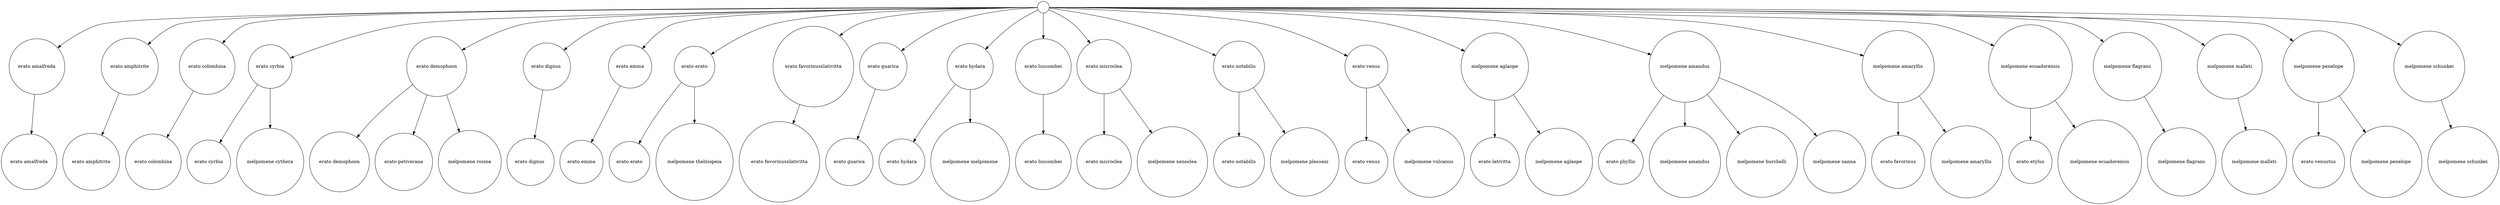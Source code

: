 digraph tree {
	"root" [label="", shape=circle]
	"erato amalfreda" [label="erato amalfreda", shape=circle]
	"erato amphitrite" [label="erato amphitrite", shape=circle]
	"erato colombina" [label="erato colombina", shape=circle]
	"erato cyrbia" [label="erato cyrbia", shape=circle]
	"erato demophoon" [label="erato demophoon", shape=circle]
	"erato dignus " [label="erato dignus ", shape=circle]
	"erato emma" [label="erato emma", shape=circle]
	"erato erato" [label="erato erato", shape=circle]
	"erato favorinusxlativitta" [label="erato favorinusxlativitta", shape=circle]
	"erato guarica" [label="erato guarica", shape=circle]
	"erato hydara" [label="erato hydara", shape=circle]
	"erato luscombei" [label="erato luscombei", shape=circle]
	"erato microclea" [label="erato microclea", shape=circle]
	"erato notabilis" [label="erato notabilis", shape=circle]
	"erato venus" [label="erato venus", shape=circle]
	"melpomene aglaope" [label="melpomene aglaope", shape=circle]
	"melpomene amandus" [label="melpomene amandus", shape=circle]
	"melpomene amaryllis" [label="melpomene amaryllis", shape=circle]
	"melpomene ecuadorensis" [label="melpomene ecuadorensis", shape=circle]
	"melpomene flagrans" [label="melpomene flagrans", shape=circle]
	"melpomene malleti" [label="melpomene malleti", shape=circle]
	"melpomene penelope" [label="melpomene penelope", shape=circle]
	"melpomene schunkei" [label="melpomene schunkei", shape=circle]
	"erato amalfreda1" [label="erato amalfreda", shape=circle]
	"erato amphitrite4" [label="erato amphitrite", shape=circle]
	"erato colombina5" [label="erato colombina", shape=circle]
	"erato cyrbia6" [label="erato cyrbia", shape=circle]
	"melpomene cythera6" [label="melpomene cythera", shape=circle]
	"erato demophoon7" [label="erato demophoon", shape=circle]
	"erato petiverana7" [label="erato petiverana", shape=circle]
	"melpomene rosina7" [label="melpomene rosina", shape=circle]
	"erato dignus 8" [label="erato dignus ", shape=circle]
	"erato emma10" [label="erato emma", shape=circle]
	"erato erato11" [label="erato erato", shape=circle]
	"melpomene thelxiopeia11" [label="melpomene thelxiopeia", shape=circle]
	"erato favorinusxlativitta12" [label="erato favorinusxlativitta", shape=circle]
	"erato guarica14" [label="erato guarica", shape=circle]
	"erato hydara15" [label="erato hydara", shape=circle]
	"melpomene melpomene15" [label="melpomene melpomene", shape=circle]
	"erato luscombei16" [label="erato luscombei", shape=circle]
	"erato microclea18" [label="erato microclea", shape=circle]
	"melpomene xenoclea18" [label="melpomene xenoclea", shape=circle]
	"erato notabilis19" [label="erato notabilis", shape=circle]
	"melpomene plesseni19" [label="melpomene plesseni", shape=circle]
	"erato venus22" [label="erato venus", shape=circle]
	"melpomene vulcanus22" [label="melpomene vulcanus", shape=circle]
	"erato lativitta0" [label="erato lativitta", shape=circle]
	"melpomene aglaope0" [label="melpomene aglaope", shape=circle]
	"erato phyllis2" [label="erato phyllis", shape=circle]
	"melpomene amandus2" [label="melpomene amandus", shape=circle]
	"melpomene burchelli2" [label="melpomene burchelli", shape=circle]
	"melpomene nanna2" [label="melpomene nanna", shape=circle]
	"erato favorinus3" [label="erato favorinus", shape=circle]
	"melpomene amaryllis3" [label="melpomene amaryllis", shape=circle]
	"erato etylus9" [label="erato etylus", shape=circle]
	"melpomene ecuadorensis9" [label="melpomene ecuadorensis", shape=circle]
	"melpomene flagrans13" [label="melpomene flagrans", shape=circle]
	"melpomene malleti17" [label="melpomene malleti", shape=circle]
	"erato venustus20" [label="erato venustus", shape=circle]
	"melpomene penelope20" [label="melpomene penelope", shape=circle]
	"melpomene schunkei21" [label="melpomene schunkei", shape=circle]

	"root" -> "melpomene aglaope"
	"root" -> "erato amalfreda"
	"root" -> "melpomene amandus"
	"root" -> "melpomene amaryllis"
	"root" -> "erato amphitrite"
	"root" -> "erato colombina"
	"root" -> "erato cyrbia"
	"root" -> "erato demophoon"
	"root" -> "erato dignus "
	"root" -> "melpomene ecuadorensis"
	"root" -> "erato emma"
	"root" -> "erato erato"
	"root" -> "erato favorinusxlativitta"
	"root" -> "melpomene flagrans"
	"root" -> "erato guarica"
	"root" -> "erato hydara"
	"root" -> "erato luscombei"
	"root" -> "melpomene malleti"
	"root" -> "erato microclea"
	"root" -> "erato notabilis"
	"root" -> "melpomene penelope"
	"root" -> "melpomene schunkei"
	"root" -> "erato venus"
	"erato amalfreda" -> "erato amalfreda1"
	"erato amphitrite" -> "erato amphitrite4"
	"erato colombina" -> "erato colombina5"
	"erato cyrbia" -> "erato cyrbia6"
	"erato cyrbia" -> "melpomene cythera6"
	"erato demophoon" -> "erato demophoon7"
	"erato demophoon" -> "erato petiverana7"
	"erato demophoon" -> "melpomene rosina7"
	"erato dignus " -> "erato dignus 8"
	"erato emma" -> "erato emma10"
	"erato erato" -> "erato erato11"
	"erato erato" -> "melpomene thelxiopeia11"
	"erato favorinusxlativitta" -> "erato favorinusxlativitta12"
	"erato guarica" -> "erato guarica14"
	"erato hydara" -> "erato hydara15"
	"erato hydara" -> "melpomene melpomene15"
	"erato luscombei" -> "erato luscombei16"
	"erato microclea" -> "erato microclea18"
	"erato microclea" -> "melpomene xenoclea18"
	"erato notabilis" -> "erato notabilis19"
	"erato notabilis" -> "melpomene plesseni19"
	"erato venus" -> "erato venus22"
	"erato venus" -> "melpomene vulcanus22"
	"melpomene aglaope" -> "melpomene aglaope0"
	"melpomene aglaope" -> "erato lativitta0"
	"melpomene amandus" -> "melpomene amandus2"
	"melpomene amandus" -> "melpomene burchelli2"
	"melpomene amandus" -> "melpomene nanna2"
	"melpomene amandus" -> "erato phyllis2"
	"melpomene amaryllis" -> "melpomene amaryllis3"
	"melpomene amaryllis" -> "erato favorinus3"
	"melpomene ecuadorensis" -> "melpomene ecuadorensis9"
	"melpomene ecuadorensis" -> "erato etylus9"
	"melpomene flagrans" -> "melpomene flagrans13"
	"melpomene malleti" -> "melpomene malleti17"
	"melpomene penelope" -> "melpomene penelope20"
	"melpomene penelope" -> "erato venustus20"
	"melpomene schunkei" -> "melpomene schunkei21"
}
